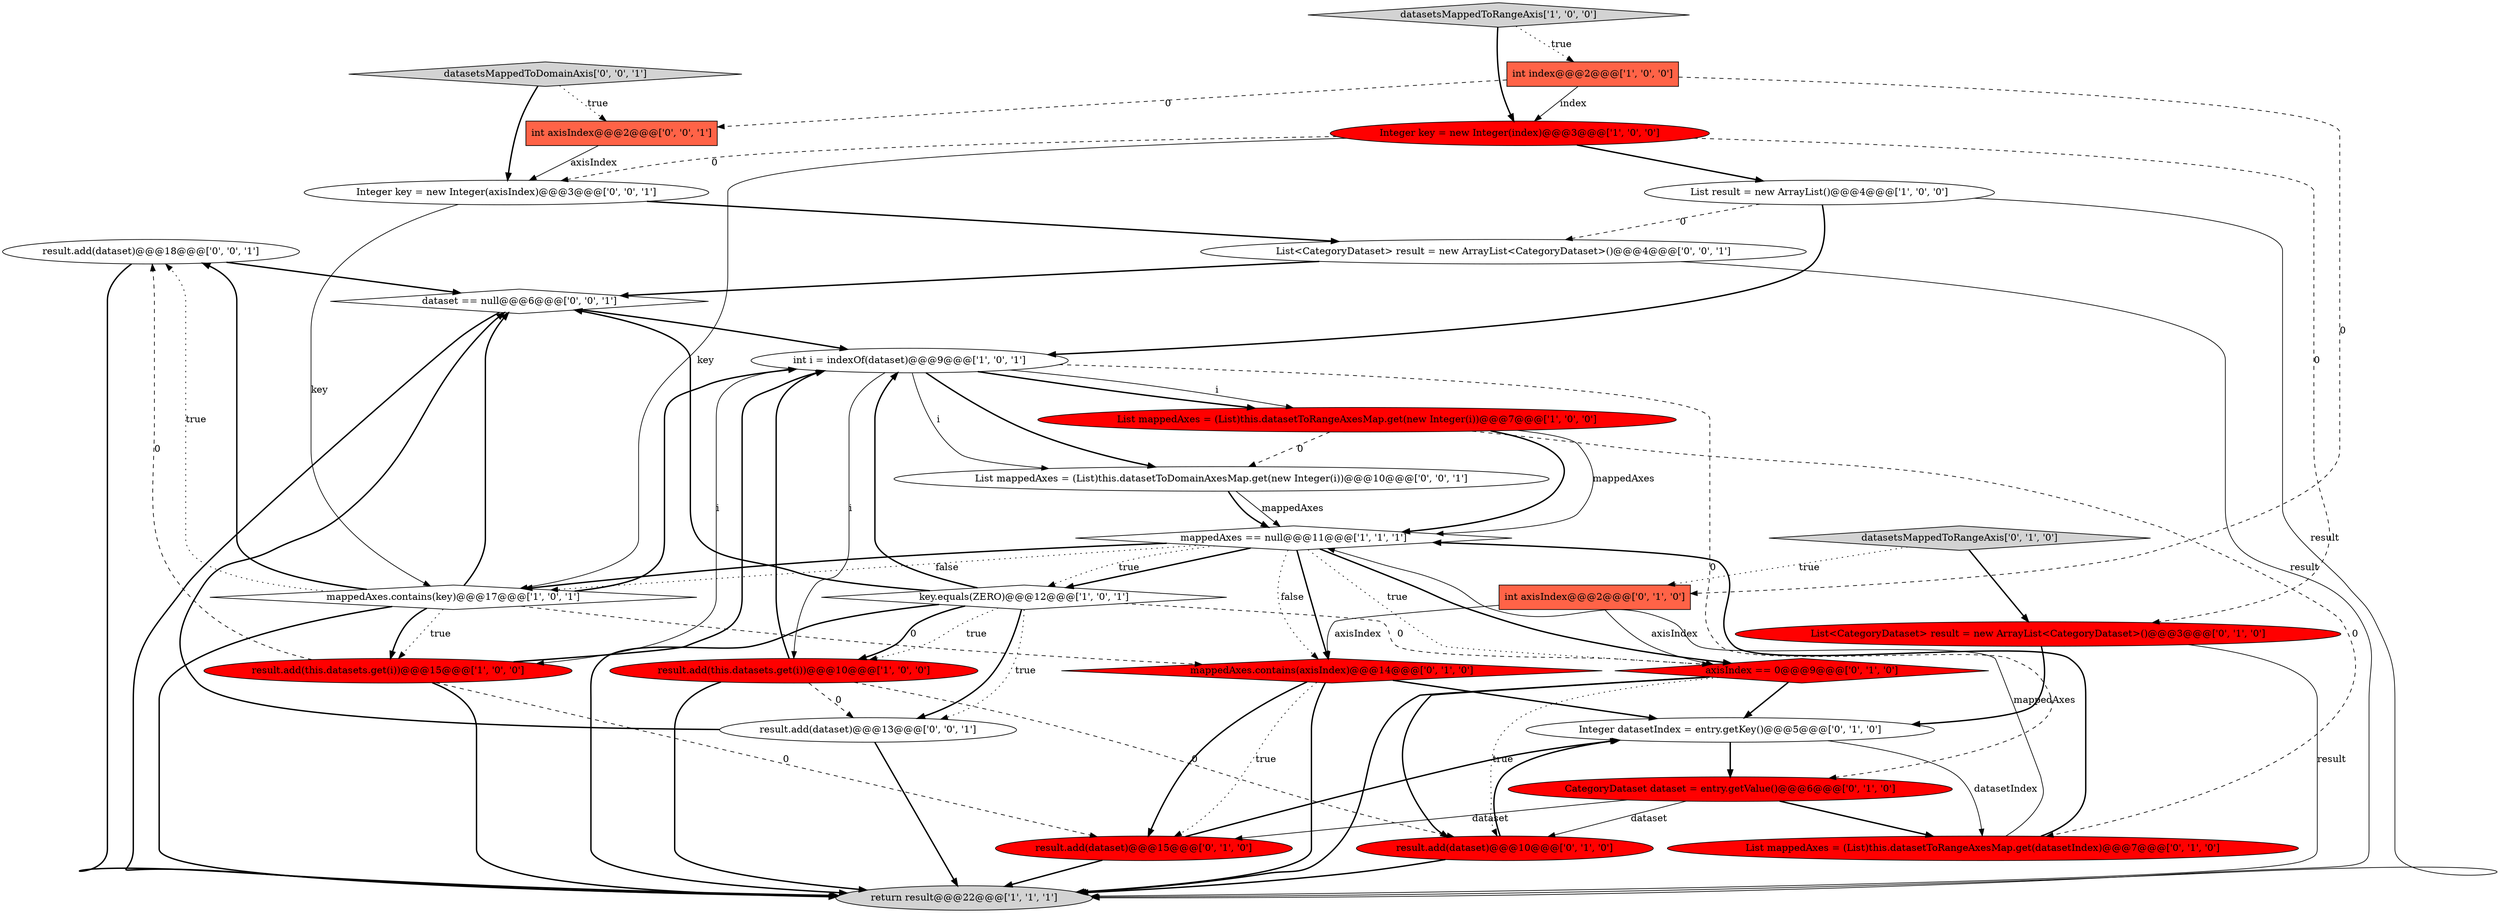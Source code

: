 digraph {
26 [style = filled, label = "result.add(dataset)@@@18@@@['0', '0', '1']", fillcolor = white, shape = ellipse image = "AAA0AAABBB3BBB"];
11 [style = filled, label = "List result = new ArrayList()@@@4@@@['1', '0', '0']", fillcolor = white, shape = ellipse image = "AAA0AAABBB1BBB"];
25 [style = filled, label = "result.add(dataset)@@@13@@@['0', '0', '1']", fillcolor = white, shape = ellipse image = "AAA0AAABBB3BBB"];
17 [style = filled, label = "mappedAxes.contains(axisIndex)@@@14@@@['0', '1', '0']", fillcolor = red, shape = diamond image = "AAA1AAABBB2BBB"];
22 [style = filled, label = "datasetsMappedToDomainAxis['0', '0', '1']", fillcolor = lightgray, shape = diamond image = "AAA0AAABBB3BBB"];
29 [style = filled, label = "int axisIndex@@@2@@@['0', '0', '1']", fillcolor = tomato, shape = box image = "AAA0AAABBB3BBB"];
23 [style = filled, label = "List<CategoryDataset> result = new ArrayList<CategoryDataset>()@@@4@@@['0', '0', '1']", fillcolor = white, shape = ellipse image = "AAA0AAABBB3BBB"];
16 [style = filled, label = "result.add(dataset)@@@10@@@['0', '1', '0']", fillcolor = red, shape = ellipse image = "AAA1AAABBB2BBB"];
18 [style = filled, label = "Integer datasetIndex = entry.getKey()@@@5@@@['0', '1', '0']", fillcolor = white, shape = ellipse image = "AAA0AAABBB2BBB"];
9 [style = filled, label = "mappedAxes.contains(key)@@@17@@@['1', '0', '1']", fillcolor = white, shape = diamond image = "AAA0AAABBB1BBB"];
2 [style = filled, label = "List mappedAxes = (List)this.datasetToRangeAxesMap.get(new Integer(i))@@@7@@@['1', '0', '0']", fillcolor = red, shape = ellipse image = "AAA1AAABBB1BBB"];
10 [style = filled, label = "int index@@@2@@@['1', '0', '0']", fillcolor = tomato, shape = box image = "AAA1AAABBB1BBB"];
0 [style = filled, label = "datasetsMappedToRangeAxis['1', '0', '0']", fillcolor = lightgray, shape = diamond image = "AAA0AAABBB1BBB"];
21 [style = filled, label = "int axisIndex@@@2@@@['0', '1', '0']", fillcolor = tomato, shape = box image = "AAA1AAABBB2BBB"];
28 [style = filled, label = "dataset == null@@@6@@@['0', '0', '1']", fillcolor = white, shape = diamond image = "AAA0AAABBB3BBB"];
7 [style = filled, label = "Integer key = new Integer(index)@@@3@@@['1', '0', '0']", fillcolor = red, shape = ellipse image = "AAA1AAABBB1BBB"];
4 [style = filled, label = "return result@@@22@@@['1', '1', '1']", fillcolor = lightgray, shape = ellipse image = "AAA0AAABBB1BBB"];
14 [style = filled, label = "result.add(dataset)@@@15@@@['0', '1', '0']", fillcolor = red, shape = ellipse image = "AAA1AAABBB2BBB"];
8 [style = filled, label = "mappedAxes == null@@@11@@@['1', '1', '1']", fillcolor = white, shape = diamond image = "AAA0AAABBB1BBB"];
19 [style = filled, label = "axisIndex == 0@@@9@@@['0', '1', '0']", fillcolor = red, shape = diamond image = "AAA1AAABBB2BBB"];
20 [style = filled, label = "CategoryDataset dataset = entry.getValue()@@@6@@@['0', '1', '0']", fillcolor = red, shape = ellipse image = "AAA1AAABBB2BBB"];
13 [style = filled, label = "List<CategoryDataset> result = new ArrayList<CategoryDataset>()@@@3@@@['0', '1', '0']", fillcolor = red, shape = ellipse image = "AAA1AAABBB2BBB"];
1 [style = filled, label = "int i = indexOf(dataset)@@@9@@@['1', '0', '1']", fillcolor = white, shape = ellipse image = "AAA0AAABBB1BBB"];
5 [style = filled, label = "key.equals(ZERO)@@@12@@@['1', '0', '1']", fillcolor = white, shape = diamond image = "AAA0AAABBB1BBB"];
27 [style = filled, label = "Integer key = new Integer(axisIndex)@@@3@@@['0', '0', '1']", fillcolor = white, shape = ellipse image = "AAA0AAABBB3BBB"];
12 [style = filled, label = "List mappedAxes = (List)this.datasetToRangeAxesMap.get(datasetIndex)@@@7@@@['0', '1', '0']", fillcolor = red, shape = ellipse image = "AAA1AAABBB2BBB"];
3 [style = filled, label = "result.add(this.datasets.get(i))@@@15@@@['1', '0', '0']", fillcolor = red, shape = ellipse image = "AAA1AAABBB1BBB"];
6 [style = filled, label = "result.add(this.datasets.get(i))@@@10@@@['1', '0', '0']", fillcolor = red, shape = ellipse image = "AAA1AAABBB1BBB"];
15 [style = filled, label = "datasetsMappedToRangeAxis['0', '1', '0']", fillcolor = lightgray, shape = diamond image = "AAA0AAABBB2BBB"];
24 [style = filled, label = "List mappedAxes = (List)this.datasetToDomainAxesMap.get(new Integer(i))@@@10@@@['0', '0', '1']", fillcolor = white, shape = ellipse image = "AAA0AAABBB3BBB"];
1->24 [style = solid, label="i"];
17->14 [style = dotted, label="true"];
15->21 [style = dotted, label="true"];
5->28 [style = bold, label=""];
3->4 [style = bold, label=""];
8->9 [style = dotted, label="false"];
23->28 [style = bold, label=""];
9->26 [style = bold, label=""];
2->12 [style = dashed, label="0"];
17->14 [style = bold, label=""];
1->2 [style = solid, label="i"];
26->28 [style = bold, label=""];
1->3 [style = solid, label="i"];
21->19 [style = solid, label="axisIndex"];
22->29 [style = dotted, label="true"];
19->18 [style = bold, label=""];
7->11 [style = bold, label=""];
21->17 [style = solid, label="axisIndex"];
15->13 [style = bold, label=""];
25->28 [style = bold, label=""];
9->26 [style = dotted, label="true"];
0->10 [style = dotted, label="true"];
5->6 [style = dotted, label="true"];
10->29 [style = dashed, label="0"];
26->4 [style = bold, label=""];
5->25 [style = bold, label=""];
0->7 [style = bold, label=""];
18->12 [style = solid, label="datasetIndex"];
13->4 [style = solid, label="result"];
8->17 [style = bold, label=""];
5->1 [style = bold, label=""];
6->4 [style = bold, label=""];
18->20 [style = bold, label=""];
6->16 [style = dashed, label="0"];
5->6 [style = bold, label=""];
5->25 [style = dotted, label="true"];
20->16 [style = solid, label="dataset"];
14->18 [style = bold, label=""];
7->9 [style = solid, label="key"];
24->8 [style = bold, label=""];
2->24 [style = dashed, label="0"];
20->14 [style = solid, label="dataset"];
9->1 [style = bold, label=""];
29->27 [style = solid, label="axisIndex"];
9->3 [style = dotted, label="true"];
13->18 [style = bold, label=""];
8->19 [style = dotted, label="true"];
14->4 [style = bold, label=""];
8->17 [style = dotted, label="false"];
16->18 [style = bold, label=""];
3->26 [style = dashed, label="0"];
3->1 [style = bold, label=""];
10->7 [style = solid, label="index"];
24->8 [style = solid, label="mappedAxes"];
11->23 [style = dashed, label="0"];
19->16 [style = bold, label=""];
9->28 [style = bold, label=""];
12->8 [style = solid, label="mappedAxes"];
6->1 [style = bold, label=""];
2->8 [style = solid, label="mappedAxes"];
12->8 [style = bold, label=""];
5->4 [style = bold, label=""];
7->13 [style = dashed, label="0"];
9->3 [style = bold, label=""];
1->2 [style = bold, label=""];
16->4 [style = bold, label=""];
3->14 [style = dashed, label="0"];
5->19 [style = dashed, label="0"];
17->4 [style = bold, label=""];
10->21 [style = dashed, label="0"];
1->6 [style = solid, label="i"];
11->1 [style = bold, label=""];
8->19 [style = bold, label=""];
9->4 [style = bold, label=""];
11->4 [style = solid, label="result"];
27->9 [style = solid, label="key"];
25->4 [style = bold, label=""];
28->1 [style = bold, label=""];
7->27 [style = dashed, label="0"];
1->20 [style = dashed, label="0"];
8->5 [style = bold, label=""];
22->27 [style = bold, label=""];
6->25 [style = dashed, label="0"];
8->5 [style = dotted, label="true"];
1->24 [style = bold, label=""];
9->17 [style = dashed, label="0"];
20->12 [style = bold, label=""];
8->9 [style = bold, label=""];
19->16 [style = dotted, label="true"];
27->23 [style = bold, label=""];
19->4 [style = bold, label=""];
23->4 [style = solid, label="result"];
2->8 [style = bold, label=""];
17->18 [style = bold, label=""];
28->4 [style = bold, label=""];
}
